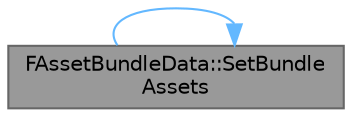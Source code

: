 digraph "FAssetBundleData::SetBundleAssets"
{
 // INTERACTIVE_SVG=YES
 // LATEX_PDF_SIZE
  bgcolor="transparent";
  edge [fontname=Helvetica,fontsize=10,labelfontname=Helvetica,labelfontsize=10];
  node [fontname=Helvetica,fontsize=10,shape=box,height=0.2,width=0.4];
  rankdir="LR";
  Node1 [id="Node000001",label="FAssetBundleData::SetBundle\lAssets",height=0.2,width=0.4,color="gray40", fillcolor="grey60", style="filled", fontcolor="black",tooltip="A fast set of asset bundle assets, will destroy copied in path list."];
  Node1 -> Node1 [id="edge1_Node000001_Node000001",color="steelblue1",style="solid",tooltip=" "];
}
